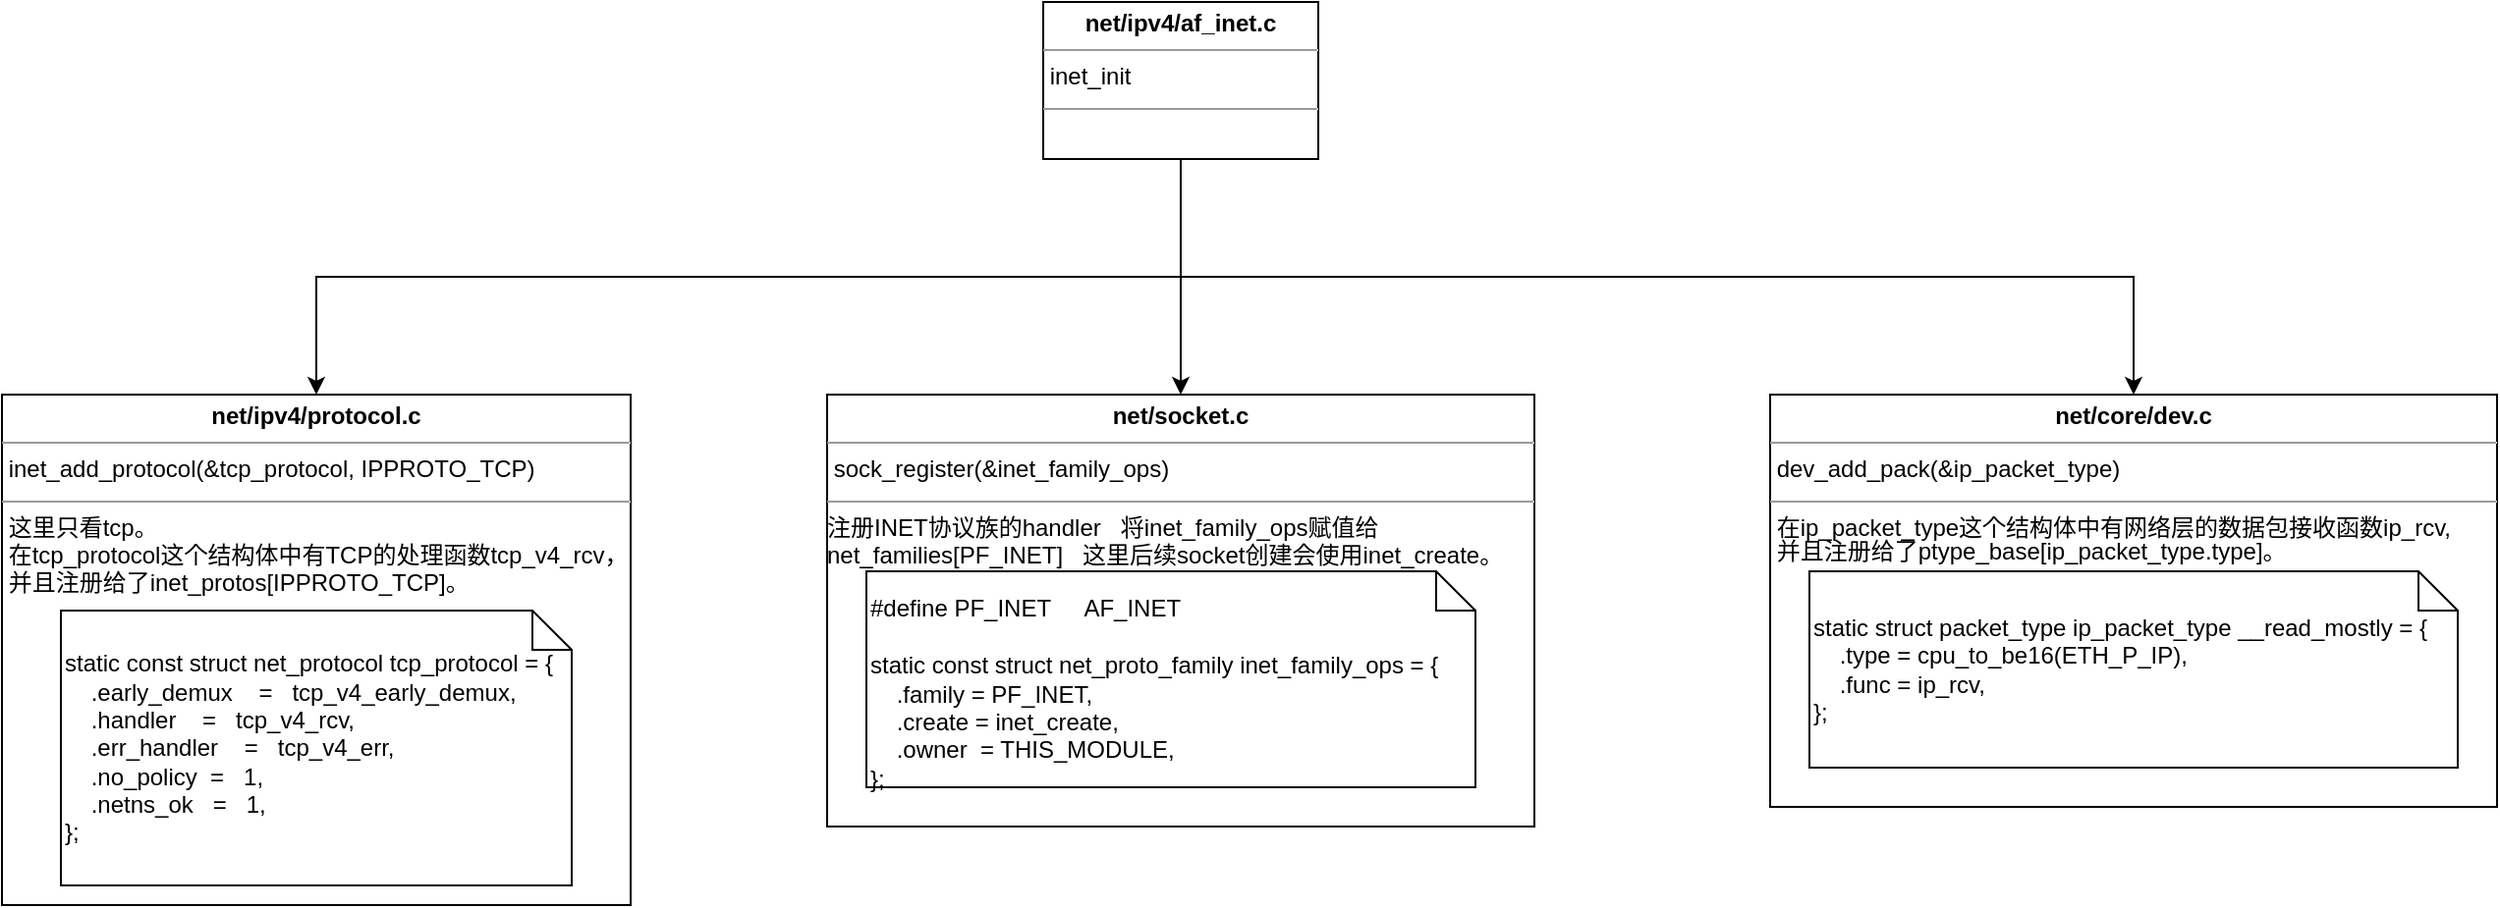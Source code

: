 <mxfile version="12.9.3" type="device"><diagram id="YtKcNrgwV7Z0xh-5Yl7N" name="第 1 页"><mxGraphModel dx="1422" dy="822" grid="1" gridSize="10" guides="1" tooltips="1" connect="1" arrows="1" fold="1" page="1" pageScale="1" pageWidth="827" pageHeight="1169" math="0" shadow="0"><root><mxCell id="0"/><mxCell id="1" parent="0"/><mxCell id="mLFx9HE5326ICbos9qfH-7" value="" style="edgeStyle=orthogonalEdgeStyle;rounded=0;orthogonalLoop=1;jettySize=auto;html=1;exitX=0.5;exitY=1;exitDx=0;exitDy=0;" edge="1" parent="1" source="mLFx9HE5326ICbos9qfH-5" target="mLFx9HE5326ICbos9qfH-6"><mxGeometry relative="1" as="geometry"/></mxCell><mxCell id="mLFx9HE5326ICbos9qfH-5" value="&lt;p style=&quot;margin: 0px ; margin-top: 4px ; text-align: center&quot;&gt;&lt;b&gt;net/ipv4/af_inet.c&lt;/b&gt;&lt;br&gt;&lt;/p&gt;&lt;hr size=&quot;1&quot;&gt;&amp;nbsp;inet_init&lt;div style=&quot;height: 2px&quot;&gt;&lt;/div&gt;&lt;hr size=&quot;1&quot;&gt;&lt;div style=&quot;height: 2px&quot;&gt;&lt;/div&gt;" style="verticalAlign=top;align=left;overflow=fill;fontSize=12;fontFamily=Helvetica;html=1;" vertex="1" parent="1"><mxGeometry x="640" y="47" width="140" height="80" as="geometry"/></mxCell><mxCell id="mLFx9HE5326ICbos9qfH-9" value="" style="edgeStyle=orthogonalEdgeStyle;rounded=0;orthogonalLoop=1;jettySize=auto;html=1;exitX=0.5;exitY=1;exitDx=0;exitDy=0;" edge="1" parent="1" source="mLFx9HE5326ICbos9qfH-5" target="mLFx9HE5326ICbos9qfH-8"><mxGeometry relative="1" as="geometry"/></mxCell><mxCell id="mLFx9HE5326ICbos9qfH-6" value="&lt;p style=&quot;margin: 0px ; margin-top: 4px ; text-align: center&quot;&gt;&lt;b&gt;net/ipv4/protocol.c&lt;/b&gt;&lt;br&gt;&lt;/p&gt;&lt;hr size=&quot;1&quot;&gt;&amp;nbsp;inet_add_protocol(&amp;amp;tcp_protocol, IPPROTO_TCP)&amp;nbsp;&lt;div style=&quot;height: 2px&quot;&gt;&lt;/div&gt;&lt;hr size=&quot;1&quot;&gt;&lt;div style=&quot;height: 2px&quot;&gt;&amp;nbsp;这里只看tcp。&lt;/div&gt;&lt;div style=&quot;height: 2px&quot;&gt;&lt;br&gt;&lt;/div&gt;&lt;div style=&quot;height: 2px&quot;&gt;&lt;br&gt;&lt;/div&gt;&lt;div style=&quot;height: 2px&quot;&gt;&lt;br&gt;&lt;/div&gt;&lt;div style=&quot;height: 2px&quot;&gt;&lt;br&gt;&lt;/div&gt;&lt;div style=&quot;height: 2px&quot;&gt;&lt;br&gt;&lt;/div&gt;&lt;div style=&quot;height: 2px&quot;&gt;&lt;br&gt;&lt;/div&gt;&lt;div style=&quot;height: 2px&quot;&gt;&amp;nbsp;在tcp_protocol这个结构体中有TCP的处理函数tcp_v4_rcv，&lt;/div&gt;&lt;div style=&quot;height: 2px&quot;&gt;&lt;br&gt;&lt;/div&gt;&lt;div style=&quot;height: 2px&quot;&gt;&lt;br&gt;&lt;/div&gt;&lt;div style=&quot;height: 2px&quot;&gt;&lt;br&gt;&lt;/div&gt;&lt;div style=&quot;height: 2px&quot;&gt;&lt;br&gt;&lt;/div&gt;&lt;div style=&quot;height: 2px&quot;&gt;&lt;br&gt;&lt;/div&gt;&lt;div style=&quot;height: 2px&quot;&gt;&lt;br&gt;&lt;/div&gt;&lt;div style=&quot;height: 2px&quot;&gt;&amp;nbsp;并且注册给了inet_protos[IPPROTO_TCP]。&lt;/div&gt;&lt;div style=&quot;height: 2px&quot;&gt;&amp;nbsp;&lt;/div&gt;" style="verticalAlign=top;align=left;overflow=fill;fontSize=12;fontFamily=Helvetica;html=1;" vertex="1" parent="1"><mxGeometry x="110" y="247" width="320" height="260" as="geometry"/></mxCell><mxCell id="mLFx9HE5326ICbos9qfH-11" value="" style="edgeStyle=orthogonalEdgeStyle;rounded=0;orthogonalLoop=1;jettySize=auto;html=1;exitX=0.5;exitY=1;exitDx=0;exitDy=0;" edge="1" parent="1" source="mLFx9HE5326ICbos9qfH-5" target="mLFx9HE5326ICbos9qfH-10"><mxGeometry relative="1" as="geometry"/></mxCell><mxCell id="mLFx9HE5326ICbos9qfH-8" value="&lt;p style=&quot;margin: 0px ; margin-top: 4px ; text-align: center&quot;&gt;&lt;b&gt;net/socket.c&lt;/b&gt;&lt;br&gt;&lt;/p&gt;&lt;hr size=&quot;1&quot;&gt;&amp;nbsp;sock_register(&amp;amp;inet_family_ops)&lt;div style=&quot;height: 2px&quot;&gt;&lt;/div&gt;&lt;hr size=&quot;1&quot;&gt;&lt;div style=&quot;height: 2px&quot;&gt;&lt;span style=&quot;white-space: normal&quot;&gt;注册INET协议族的handler&amp;nbsp; &amp;nbsp;将inet_family_ops赋值给net_families[PF_INET]&amp;nbsp; &amp;nbsp;这里后续socket创建会使用inet_create。&lt;/span&gt;&lt;/div&gt;" style="verticalAlign=top;align=left;overflow=fill;fontSize=12;fontFamily=Helvetica;html=1;" vertex="1" parent="1"><mxGeometry x="530" y="247" width="360" height="220" as="geometry"/></mxCell><mxCell id="mLFx9HE5326ICbos9qfH-10" value="&lt;p style=&quot;margin: 0px ; margin-top: 4px ; text-align: center&quot;&gt;&lt;b&gt;net/core/dev.c&lt;/b&gt;&lt;br&gt;&lt;/p&gt;&lt;hr size=&quot;1&quot;&gt;&amp;nbsp;dev_add_pack(&amp;amp;ip_packet_type)&lt;div style=&quot;height: 2px&quot;&gt;&lt;/div&gt;&lt;hr size=&quot;1&quot;&gt;&lt;div style=&quot;height: 2px&quot;&gt;&amp;nbsp;在ip_packet_type这个结构体中有网络层的数据包接收函数ip_rcv,&amp;nbsp;&lt;/div&gt;&lt;div style=&quot;height: 2px&quot;&gt;&lt;br&gt;&lt;/div&gt;&lt;div style=&quot;height: 2px&quot;&gt;&lt;br&gt;&lt;/div&gt;&lt;div style=&quot;height: 2px&quot;&gt;&amp;nbsp;&amp;nbsp;&lt;/div&gt;&lt;div style=&quot;height: 2px&quot;&gt;&lt;br&gt;&lt;/div&gt;&lt;div style=&quot;height: 2px&quot;&gt;&lt;br&gt;&lt;/div&gt;&lt;div style=&quot;height: 2px&quot;&gt;&amp;nbsp;并且注册给了ptype_base[ip_packet_type.type]。&lt;/div&gt;&lt;div style=&quot;height: 2px&quot;&gt;&lt;br&gt;&lt;/div&gt;&lt;div style=&quot;height: 2px&quot;&gt;&lt;br&gt;&lt;/div&gt;&lt;div style=&quot;height: 2px&quot;&gt;&lt;br&gt;&lt;/div&gt;&lt;div style=&quot;height: 2px&quot;&gt;&lt;br&gt;&lt;/div&gt;&lt;div style=&quot;height: 2px&quot;&gt;&lt;br&gt;&lt;/div&gt;&lt;div style=&quot;height: 2px&quot;&gt;&lt;br&gt;&lt;/div&gt;&lt;div style=&quot;height: 2px&quot;&gt;&lt;br&gt;&lt;/div&gt;&lt;div style=&quot;height: 2px&quot;&gt;&lt;br&gt;&lt;/div&gt;&lt;div style=&quot;height: 2px&quot;&gt;&amp;nbsp;&lt;/div&gt;" style="verticalAlign=top;align=left;overflow=fill;fontSize=12;fontFamily=Helvetica;html=1;" vertex="1" parent="1"><mxGeometry x="1010" y="247" width="370" height="210" as="geometry"/></mxCell><mxCell id="mLFx9HE5326ICbos9qfH-12" value="&lt;div&gt;static struct packet_type ip_packet_type __read_mostly = {&lt;/div&gt;&lt;div&gt;&amp;nbsp; &amp;nbsp; .type = cpu_to_be16(ETH_P_IP),&lt;/div&gt;&lt;div&gt;&amp;nbsp; &amp;nbsp; .func = ip_rcv,&lt;/div&gt;&lt;div&gt;};&lt;/div&gt;" style="shape=note;size=20;whiteSpace=wrap;html=1;align=left;" vertex="1" parent="1"><mxGeometry x="1030" y="337" width="330" height="100" as="geometry"/></mxCell><mxCell id="mLFx9HE5326ICbos9qfH-13" value="&lt;div&gt;&amp;nbsp; &amp;nbsp; &amp;nbsp; &amp;nbsp; &amp;nbsp; &amp;nbsp; &amp;nbsp; &amp;nbsp; &amp;nbsp; &amp;nbsp; &amp;nbsp; &amp;nbsp; &amp;nbsp; &amp;nbsp; &amp;nbsp; &amp;nbsp; &amp;nbsp; &amp;nbsp; &amp;nbsp; &amp;nbsp; &amp;nbsp; &amp;nbsp; &amp;nbsp; &amp;nbsp; &amp;nbsp; &amp;nbsp; &amp;nbsp; &amp;nbsp; &amp;nbsp; &amp;nbsp; &amp;nbsp; &amp;nbsp; &amp;nbsp; &amp;nbsp; &amp;nbsp; &amp;nbsp; &amp;nbsp; &amp;nbsp; &amp;nbsp; &amp;nbsp; &amp;nbsp; &amp;nbsp; &amp;nbsp; &amp;nbsp; &amp;nbsp; #define PF_INET&amp;nbsp; &amp;nbsp; &amp;nbsp;AF_INET&lt;/div&gt;&lt;div&gt;&lt;br&gt;&lt;/div&gt;&lt;div&gt;static const struct net_proto_family inet_family_ops = {&lt;/div&gt;&lt;div&gt;&amp;nbsp; &amp;nbsp; .family = PF_INET,&amp;nbsp; &amp;nbsp;&lt;/div&gt;&lt;div&gt;&amp;nbsp; &amp;nbsp; .create = inet_create,&lt;/div&gt;&lt;div&gt;&amp;nbsp; &amp;nbsp; .owner&amp;nbsp; = THIS_MODULE,&lt;/div&gt;&lt;div&gt;};&lt;/div&gt;" style="shape=note;size=20;whiteSpace=wrap;html=1;align=left;" vertex="1" parent="1"><mxGeometry x="550" y="337" width="310" height="110" as="geometry"/></mxCell><mxCell id="mLFx9HE5326ICbos9qfH-14" value="&lt;div&gt;static const struct net_protocol tcp_protocol = {&lt;/div&gt;&lt;div&gt;&amp;nbsp; &amp;nbsp; .early_demux&amp;nbsp; &amp;nbsp; =&amp;nbsp; &amp;nbsp;tcp_v4_early_demux,&lt;/div&gt;&lt;div&gt;&amp;nbsp; &amp;nbsp; .handler&amp;nbsp; &amp;nbsp; =&amp;nbsp; &amp;nbsp;tcp_v4_rcv,&lt;/div&gt;&lt;div&gt;&amp;nbsp; &amp;nbsp; .err_handler&amp;nbsp; &amp;nbsp; =&amp;nbsp; &amp;nbsp;tcp_v4_err,&lt;/div&gt;&lt;div&gt;&amp;nbsp; &amp;nbsp; .no_policy&amp;nbsp; =&amp;nbsp; &amp;nbsp;1,&lt;/div&gt;&lt;div&gt;&amp;nbsp; &amp;nbsp; .netns_ok&amp;nbsp; &amp;nbsp;=&amp;nbsp; &amp;nbsp;1,&lt;/div&gt;&lt;div&gt;};&lt;/div&gt;" style="shape=note;size=20;whiteSpace=wrap;html=1;align=left;" vertex="1" parent="1"><mxGeometry x="140" y="357" width="260" height="140" as="geometry"/></mxCell></root></mxGraphModel></diagram></mxfile>